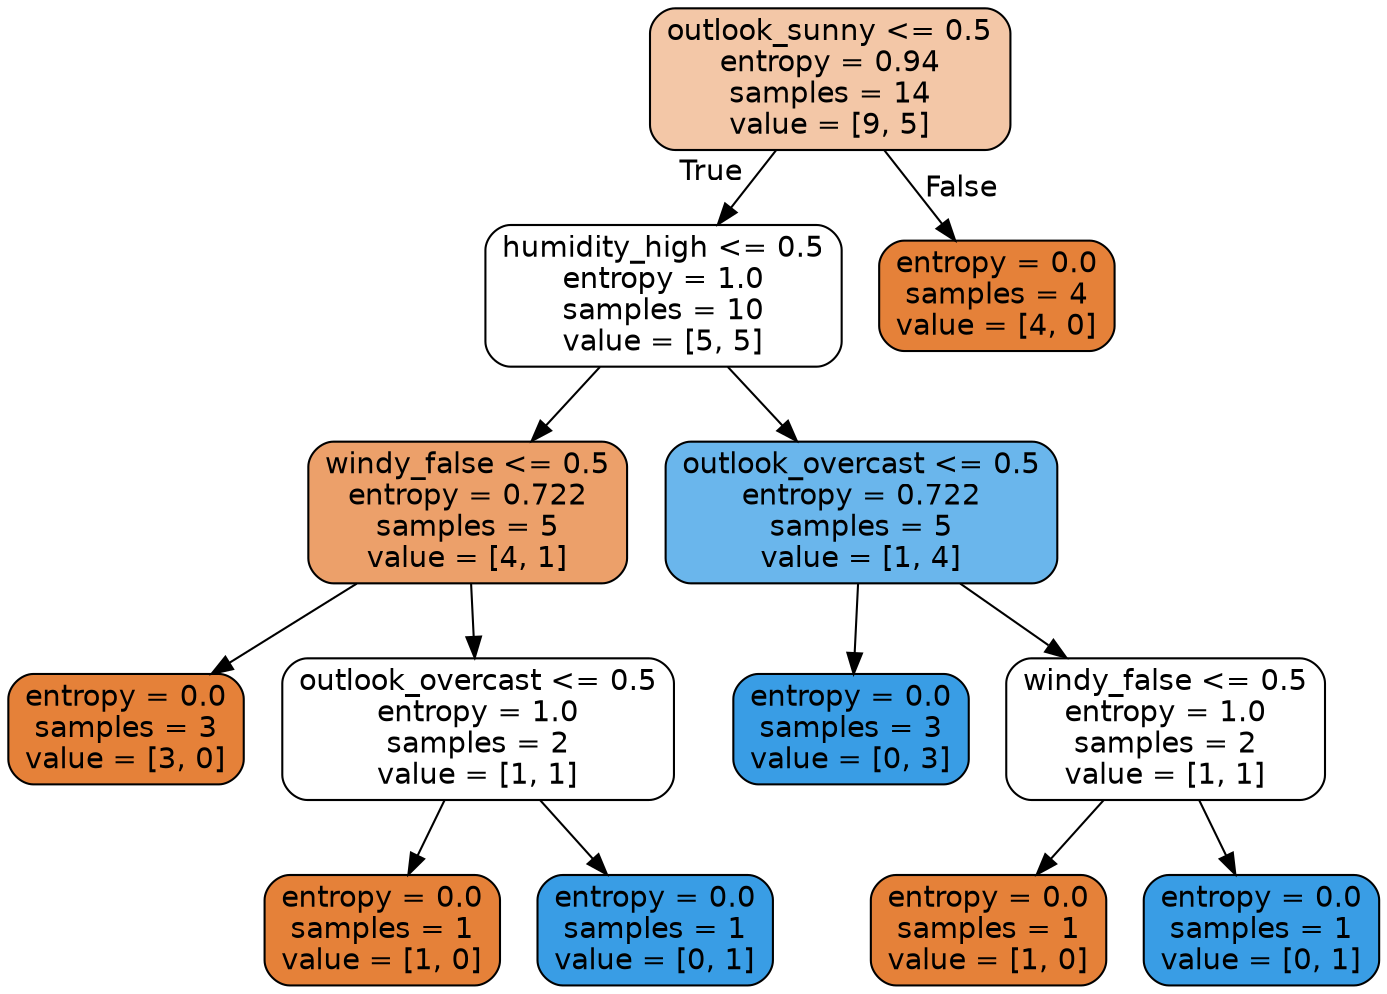 digraph Tree {
node [shape=box, style="filled, rounded", color="black", fontname=helvetica] ;
edge [fontname=helvetica] ;
0 [label="outlook_sunny <= 0.5\nentropy = 0.94\nsamples = 14\nvalue = [9, 5]", fillcolor="#f3c7a7"] ;
1 [label="humidity_high <= 0.5\nentropy = 1.0\nsamples = 10\nvalue = [5, 5]", fillcolor="#ffffff"] ;
0 -> 1 [labeldistance=2.5, labelangle=45, headlabel="True"] ;
2 [label="windy_false <= 0.5\nentropy = 0.722\nsamples = 5\nvalue = [4, 1]", fillcolor="#eca06a"] ;
1 -> 2 ;
3 [label="entropy = 0.0\nsamples = 3\nvalue = [3, 0]", fillcolor="#e58139"] ;
2 -> 3 ;
4 [label="outlook_overcast <= 0.5\nentropy = 1.0\nsamples = 2\nvalue = [1, 1]", fillcolor="#ffffff"] ;
2 -> 4 ;
5 [label="entropy = 0.0\nsamples = 1\nvalue = [1, 0]", fillcolor="#e58139"] ;
4 -> 5 ;
6 [label="entropy = 0.0\nsamples = 1\nvalue = [0, 1]", fillcolor="#399de5"] ;
4 -> 6 ;
7 [label="outlook_overcast <= 0.5\nentropy = 0.722\nsamples = 5\nvalue = [1, 4]", fillcolor="#6ab6ec"] ;
1 -> 7 ;
8 [label="entropy = 0.0\nsamples = 3\nvalue = [0, 3]", fillcolor="#399de5"] ;
7 -> 8 ;
9 [label="windy_false <= 0.5\nentropy = 1.0\nsamples = 2\nvalue = [1, 1]", fillcolor="#ffffff"] ;
7 -> 9 ;
10 [label="entropy = 0.0\nsamples = 1\nvalue = [1, 0]", fillcolor="#e58139"] ;
9 -> 10 ;
11 [label="entropy = 0.0\nsamples = 1\nvalue = [0, 1]", fillcolor="#399de5"] ;
9 -> 11 ;
12 [label="entropy = 0.0\nsamples = 4\nvalue = [4, 0]", fillcolor="#e58139"] ;
0 -> 12 [labeldistance=2.5, labelangle=-45, headlabel="False"] ;
}